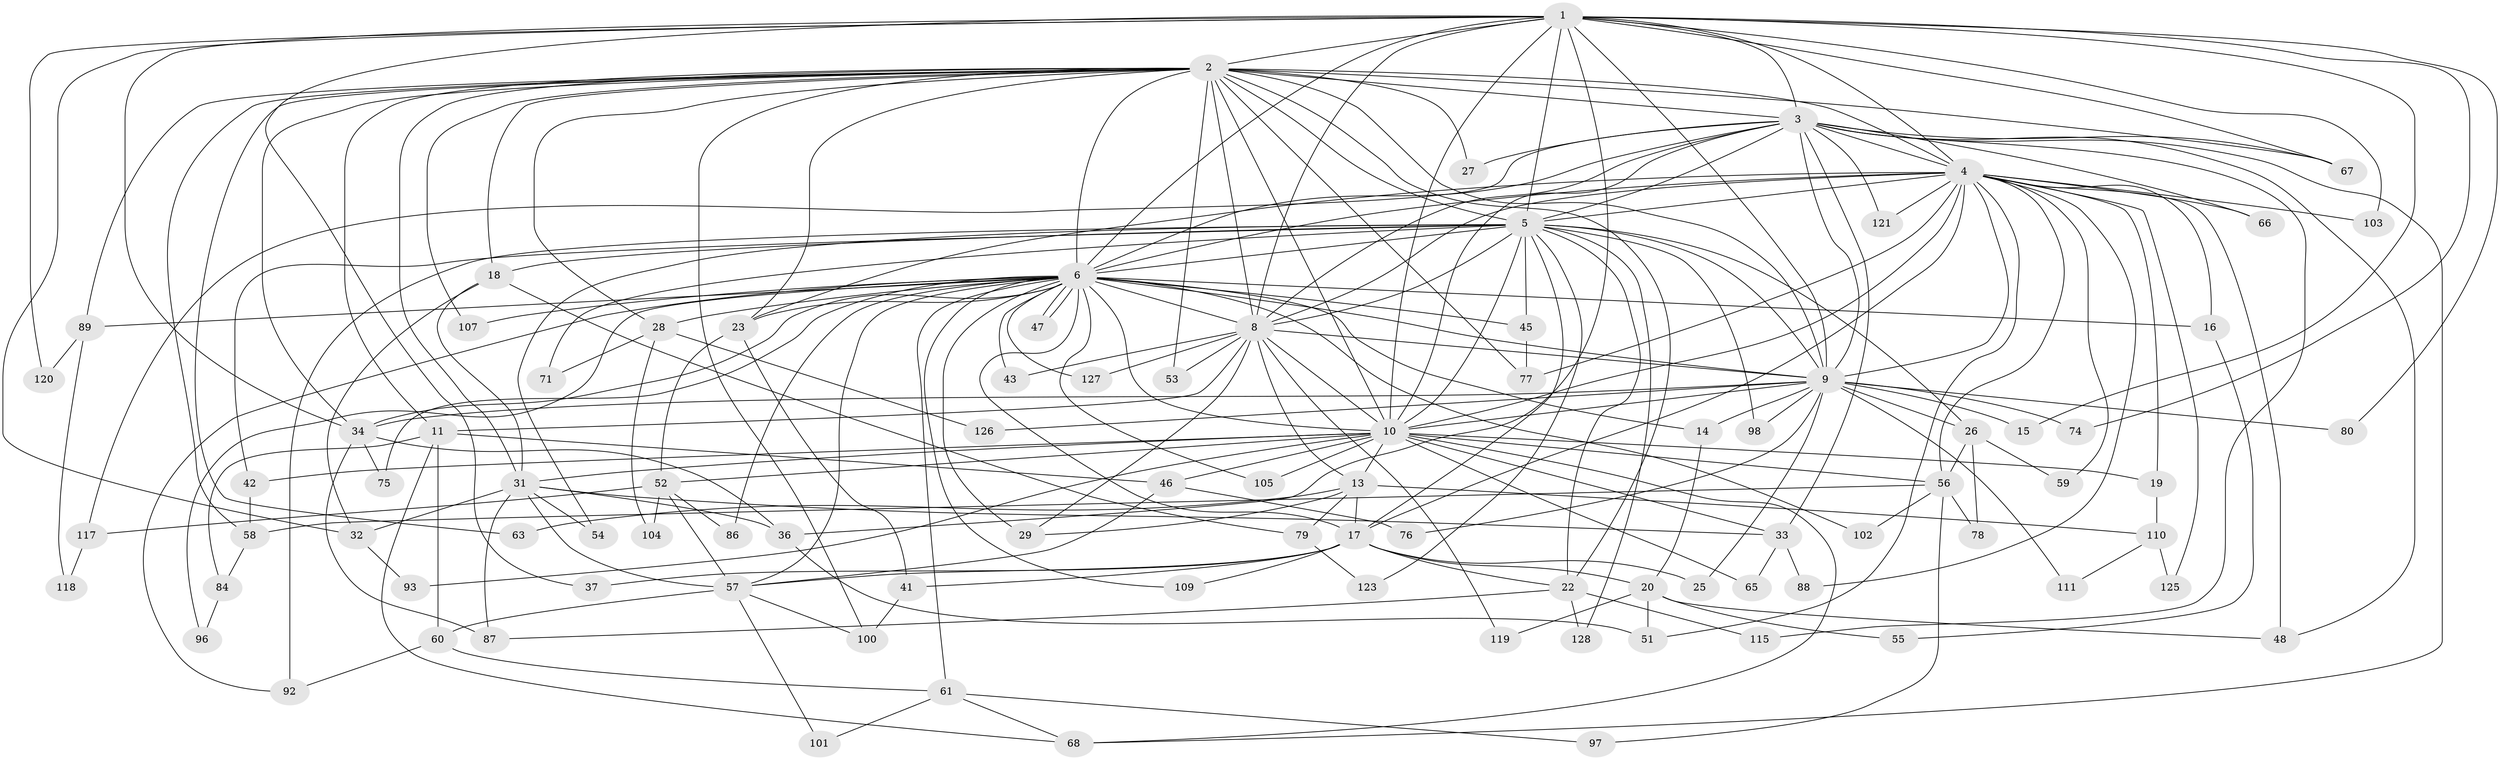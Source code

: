 // Generated by graph-tools (version 1.1) at 2025/23/03/03/25 07:23:42]
// undirected, 93 vertices, 229 edges
graph export_dot {
graph [start="1"]
  node [color=gray90,style=filled];
  1 [super="+112"];
  2 [super="+7"];
  3 [super="+122"];
  4 [super="+83"];
  5 [super="+90"];
  6 [super="+12"];
  8 [super="+49"];
  9 [super="+21"];
  10 [super="+24"];
  11;
  13 [super="+70"];
  14;
  15;
  16;
  17 [super="+94"];
  18 [super="+50"];
  19;
  20 [super="+62"];
  22 [super="+30"];
  23 [super="+44"];
  25 [super="+35"];
  26;
  27;
  28 [super="+99"];
  29 [super="+95"];
  31 [super="+38"];
  32 [super="+73"];
  33 [super="+39"];
  34 [super="+40"];
  36 [super="+85"];
  37;
  41;
  42;
  43;
  45;
  46 [super="+116"];
  47;
  48;
  51;
  52 [super="+91"];
  53;
  54;
  55;
  56 [super="+64"];
  57 [super="+69"];
  58 [super="+81"];
  59;
  60;
  61 [super="+72"];
  63;
  65;
  66;
  67 [super="+106"];
  68;
  71;
  74;
  75;
  76;
  77 [super="+82"];
  78;
  79;
  80;
  84;
  86;
  87 [super="+108"];
  88;
  89;
  92 [super="+113"];
  93;
  96;
  97;
  98 [super="+114"];
  100 [super="+124"];
  101;
  102;
  103;
  104;
  105;
  107;
  109;
  110;
  111;
  115;
  117;
  118;
  119;
  120;
  121;
  123;
  125;
  126;
  127;
  128;
  1 -- 2 [weight=2];
  1 -- 3;
  1 -- 4;
  1 -- 5;
  1 -- 6;
  1 -- 8;
  1 -- 9;
  1 -- 10;
  1 -- 15;
  1 -- 32;
  1 -- 37;
  1 -- 74;
  1 -- 80;
  1 -- 103;
  1 -- 120;
  1 -- 34;
  1 -- 36;
  1 -- 67;
  2 -- 3 [weight=2];
  2 -- 4 [weight=2];
  2 -- 5 [weight=2];
  2 -- 6 [weight=2];
  2 -- 8 [weight=2];
  2 -- 9 [weight=2];
  2 -- 10 [weight=2];
  2 -- 11;
  2 -- 22;
  2 -- 23;
  2 -- 27;
  2 -- 28;
  2 -- 31 [weight=2];
  2 -- 34;
  2 -- 53;
  2 -- 63;
  2 -- 89;
  2 -- 100;
  2 -- 107;
  2 -- 67;
  2 -- 18;
  2 -- 77;
  2 -- 58;
  3 -- 4;
  3 -- 5;
  3 -- 6;
  3 -- 8;
  3 -- 9;
  3 -- 10 [weight=2];
  3 -- 27;
  3 -- 33;
  3 -- 48;
  3 -- 66;
  3 -- 67;
  3 -- 115;
  3 -- 117;
  3 -- 121;
  3 -- 68;
  4 -- 5;
  4 -- 6;
  4 -- 8 [weight=2];
  4 -- 9;
  4 -- 10;
  4 -- 16;
  4 -- 17;
  4 -- 19;
  4 -- 51;
  4 -- 59;
  4 -- 66;
  4 -- 77;
  4 -- 88;
  4 -- 103;
  4 -- 121;
  4 -- 125;
  4 -- 23;
  4 -- 56;
  4 -- 48;
  5 -- 6 [weight=2];
  5 -- 8;
  5 -- 9 [weight=2];
  5 -- 10;
  5 -- 17;
  5 -- 18 [weight=2];
  5 -- 26;
  5 -- 42;
  5 -- 45;
  5 -- 54;
  5 -- 71;
  5 -- 92;
  5 -- 98;
  5 -- 123;
  5 -- 128;
  5 -- 22;
  6 -- 8;
  6 -- 9;
  6 -- 10;
  6 -- 14;
  6 -- 16;
  6 -- 23;
  6 -- 28 [weight=2];
  6 -- 45;
  6 -- 47;
  6 -- 47;
  6 -- 57;
  6 -- 61;
  6 -- 75;
  6 -- 86;
  6 -- 92;
  6 -- 96;
  6 -- 102;
  6 -- 107;
  6 -- 127;
  6 -- 17;
  6 -- 105;
  6 -- 43;
  6 -- 109;
  6 -- 89;
  6 -- 29;
  6 -- 34;
  8 -- 9;
  8 -- 10;
  8 -- 11;
  8 -- 13;
  8 -- 29;
  8 -- 43;
  8 -- 53;
  8 -- 119;
  8 -- 127;
  9 -- 10;
  9 -- 14;
  9 -- 15;
  9 -- 26;
  9 -- 34;
  9 -- 74;
  9 -- 76;
  9 -- 111;
  9 -- 126;
  9 -- 80;
  9 -- 98 [weight=2];
  9 -- 25;
  10 -- 13;
  10 -- 19;
  10 -- 31;
  10 -- 46;
  10 -- 52;
  10 -- 56;
  10 -- 65;
  10 -- 68;
  10 -- 93;
  10 -- 105;
  10 -- 42;
  10 -- 33;
  11 -- 46;
  11 -- 60;
  11 -- 68;
  11 -- 84;
  13 -- 63;
  13 -- 79;
  13 -- 110;
  13 -- 29;
  13 -- 17;
  14 -- 20;
  16 -- 55;
  17 -- 20;
  17 -- 22;
  17 -- 25 [weight=2];
  17 -- 37;
  17 -- 41;
  17 -- 57;
  17 -- 109;
  18 -- 79;
  18 -- 31;
  18 -- 32;
  19 -- 110;
  20 -- 48;
  20 -- 55;
  20 -- 119;
  20 -- 51;
  22 -- 128;
  22 -- 115;
  22 -- 87;
  23 -- 41;
  23 -- 52;
  26 -- 56;
  26 -- 59;
  26 -- 78;
  28 -- 71;
  28 -- 104;
  28 -- 126;
  31 -- 32;
  31 -- 33;
  31 -- 36;
  31 -- 54;
  31 -- 57;
  31 -- 87;
  32 -- 93;
  33 -- 65;
  33 -- 88;
  34 -- 36;
  34 -- 87;
  34 -- 75;
  36 -- 51;
  41 -- 100;
  42 -- 58;
  45 -- 77;
  46 -- 76;
  46 -- 57;
  52 -- 86;
  52 -- 117;
  52 -- 104;
  52 -- 57;
  56 -- 58;
  56 -- 78;
  56 -- 97;
  56 -- 102;
  57 -- 60;
  57 -- 100;
  57 -- 101;
  58 -- 84;
  60 -- 61;
  60 -- 92;
  61 -- 101;
  61 -- 97;
  61 -- 68;
  79 -- 123;
  84 -- 96;
  89 -- 118;
  89 -- 120;
  110 -- 111;
  110 -- 125;
  117 -- 118;
}
